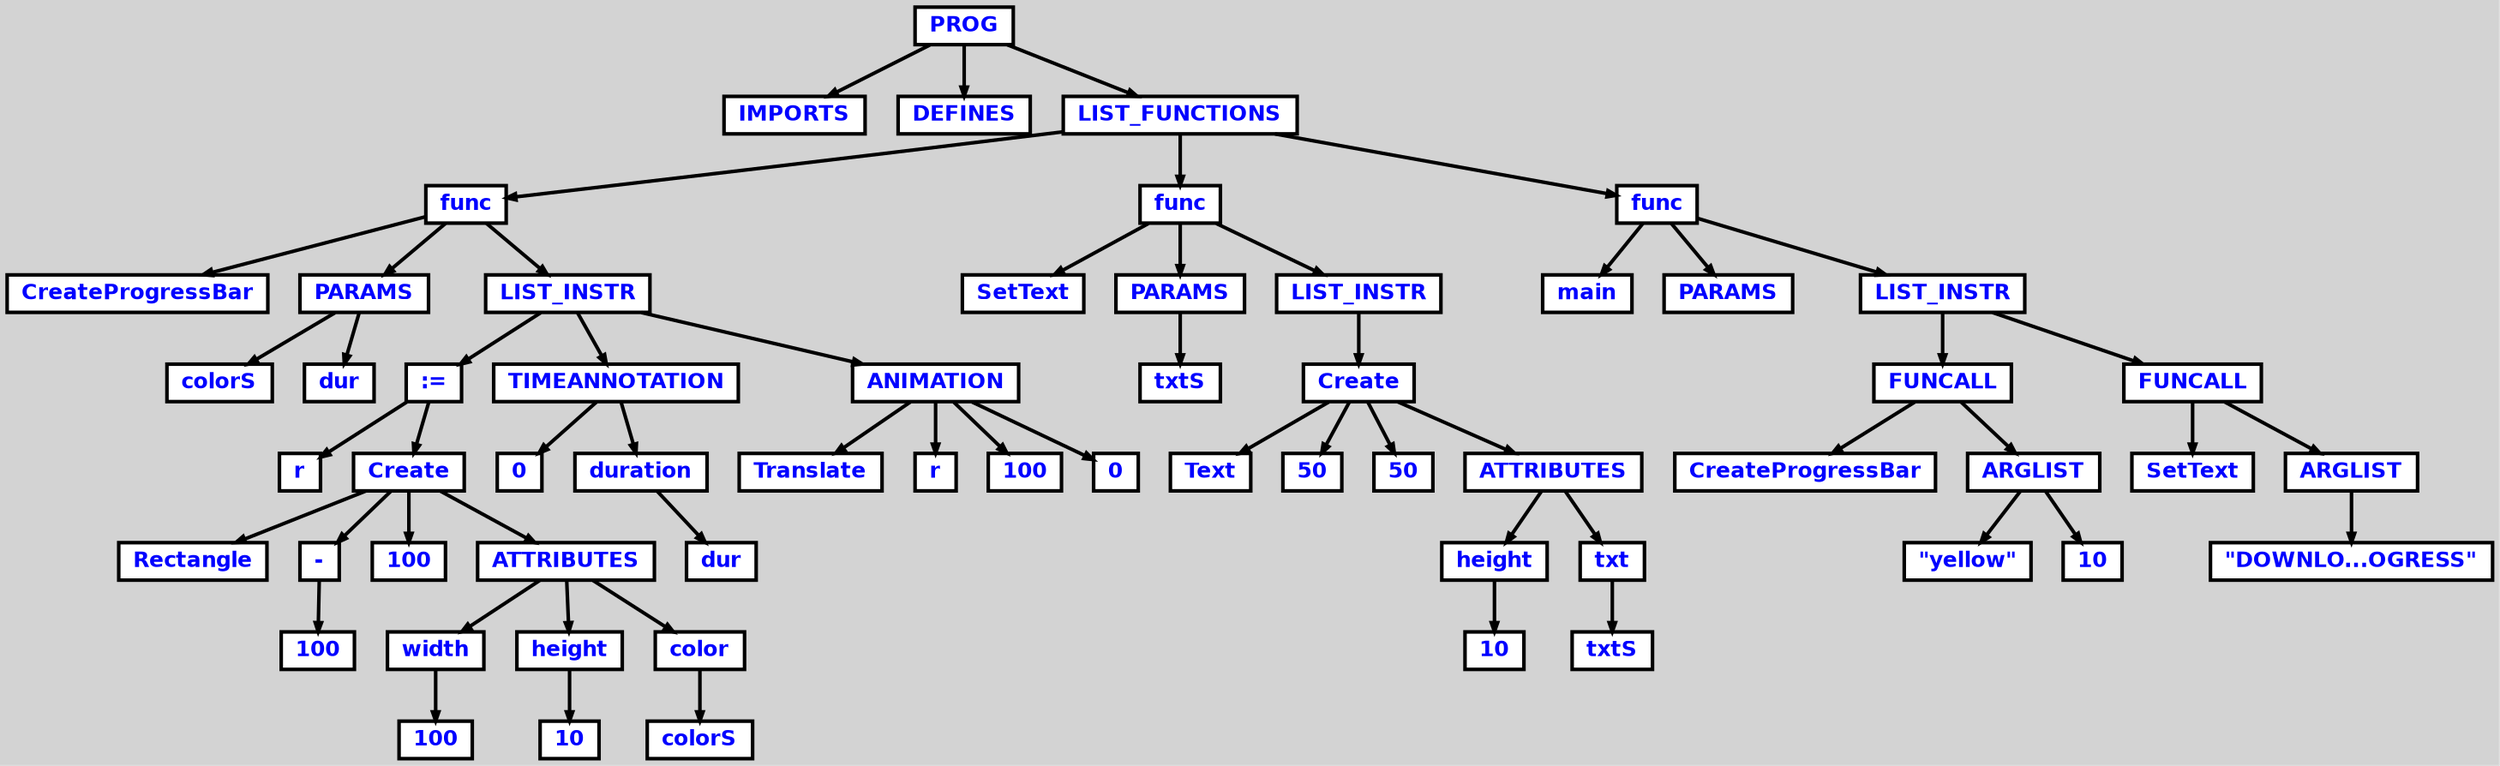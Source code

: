 digraph {

	ordering=out;
	ranksep=.4;
	bgcolor="lightgrey"; node [shape=box, fixedsize=false, fontsize=12, fontname="Helvetica-bold", fontcolor="blue"
		width=.25, height=.25, color="black", fillcolor="white", style="filled, solid, bold"];
	edge [arrowsize=.5, color="black", style="bold"]

  n0 [label="PROG"];
  n1 [label="IMPORTS"];
  n2 [label="DEFINES"];
  n3 [label="LIST_FUNCTIONS"];
  n3 [label="LIST_FUNCTIONS"];
  n4 [label="func"];
  n4 [label="func"];
  n5 [label="CreateProgressBar"];
  n6 [label="PARAMS"];
  n6 [label="PARAMS"];
  n7 [label="colorS"];
  n8 [label="dur"];
  n9 [label="LIST_INSTR"];
  n9 [label="LIST_INSTR"];
  n10 [label=":="];
  n10 [label=":="];
  n11 [label="r"];
  n12 [label="Create"];
  n12 [label="Create"];
  n13 [label="Rectangle"];
  n14 [label="-"];
  n14 [label="-"];
  n15 [label="100"];
  n16 [label="100"];
  n17 [label="ATTRIBUTES"];
  n17 [label="ATTRIBUTES"];
  n18 [label="width"];
  n18 [label="width"];
  n19 [label="100"];
  n20 [label="height"];
  n20 [label="height"];
  n21 [label="10"];
  n22 [label="color"];
  n22 [label="color"];
  n23 [label="colorS"];
  n24 [label="TIMEANNOTATION"];
  n24 [label="TIMEANNOTATION"];
  n25 [label="0"];
  n26 [label="duration"];
  n26 [label="duration"];
  n27 [label="dur"];
  n28 [label="ANIMATION"];
  n28 [label="ANIMATION"];
  n29 [label="Translate"];
  n30 [label="r"];
  n31 [label="100"];
  n32 [label="0"];
  n33 [label="func"];
  n33 [label="func"];
  n34 [label="SetText"];
  n35 [label="PARAMS"];
  n35 [label="PARAMS"];
  n36 [label="txtS"];
  n37 [label="LIST_INSTR"];
  n37 [label="LIST_INSTR"];
  n38 [label="Create"];
  n38 [label="Create"];
  n39 [label="Text"];
  n40 [label="50"];
  n41 [label="50"];
  n42 [label="ATTRIBUTES"];
  n42 [label="ATTRIBUTES"];
  n43 [label="height"];
  n43 [label="height"];
  n44 [label="10"];
  n45 [label="txt"];
  n45 [label="txt"];
  n46 [label="txtS"];
  n47 [label="func"];
  n47 [label="func"];
  n48 [label="main"];
  n49 [label="PARAMS"];
  n50 [label="LIST_INSTR"];
  n50 [label="LIST_INSTR"];
  n51 [label="FUNCALL"];
  n51 [label="FUNCALL"];
  n52 [label="CreateProgressBar"];
  n53 [label="ARGLIST"];
  n53 [label="ARGLIST"];
  n54 [label="\"yellow\""];
  n55 [label="10"];
  n56 [label="FUNCALL"];
  n56 [label="FUNCALL"];
  n57 [label="SetText"];
  n58 [label="ARGLIST"];
  n58 [label="ARGLIST"];
  n59 [label="\"DOWNLO...OGRESS\""];

  n0 -> n1 // "PROG" -> "IMPORTS"
  n0 -> n2 // "PROG" -> "DEFINES"
  n0 -> n3 // "PROG" -> "LIST_FUNCTIONS"
  n3 -> n4 // "LIST_FUNCTIONS" -> "func"
  n4 -> n5 // "func" -> "CreateProgressBar"
  n4 -> n6 // "func" -> "PARAMS"
  n6 -> n7 // "PARAMS" -> "colorS"
  n6 -> n8 // "PARAMS" -> "dur"
  n4 -> n9 // "func" -> "LIST_INSTR"
  n9 -> n10 // "LIST_INSTR" -> ":="
  n10 -> n11 // ":=" -> "r"
  n10 -> n12 // ":=" -> "Create"
  n12 -> n13 // "Create" -> "Rectangle"
  n12 -> n14 // "Create" -> "-"
  n14 -> n15 // "-" -> "100"
  n12 -> n16 // "Create" -> "100"
  n12 -> n17 // "Create" -> "ATTRIBUTES"
  n17 -> n18 // "ATTRIBUTES" -> "width"
  n18 -> n19 // "width" -> "100"
  n17 -> n20 // "ATTRIBUTES" -> "height"
  n20 -> n21 // "height" -> "10"
  n17 -> n22 // "ATTRIBUTES" -> "color"
  n22 -> n23 // "color" -> "colorS"
  n9 -> n24 // "LIST_INSTR" -> "TIMEANNOTATION"
  n24 -> n25 // "TIMEANNOTATION" -> "0"
  n24 -> n26 // "TIMEANNOTATION" -> "duration"
  n26 -> n27 // "duration" -> "dur"
  n9 -> n28 // "LIST_INSTR" -> "ANIMATION"
  n28 -> n29 // "ANIMATION" -> "Translate"
  n28 -> n30 // "ANIMATION" -> "r"
  n28 -> n31 // "ANIMATION" -> "100"
  n28 -> n32 // "ANIMATION" -> "0"
  n3 -> n33 // "LIST_FUNCTIONS" -> "func"
  n33 -> n34 // "func" -> "SetText"
  n33 -> n35 // "func" -> "PARAMS"
  n35 -> n36 // "PARAMS" -> "txtS"
  n33 -> n37 // "func" -> "LIST_INSTR"
  n37 -> n38 // "LIST_INSTR" -> "Create"
  n38 -> n39 // "Create" -> "Text"
  n38 -> n40 // "Create" -> "50"
  n38 -> n41 // "Create" -> "50"
  n38 -> n42 // "Create" -> "ATTRIBUTES"
  n42 -> n43 // "ATTRIBUTES" -> "height"
  n43 -> n44 // "height" -> "10"
  n42 -> n45 // "ATTRIBUTES" -> "txt"
  n45 -> n46 // "txt" -> "txtS"
  n3 -> n47 // "LIST_FUNCTIONS" -> "func"
  n47 -> n48 // "func" -> "main"
  n47 -> n49 // "func" -> "PARAMS"
  n47 -> n50 // "func" -> "LIST_INSTR"
  n50 -> n51 // "LIST_INSTR" -> "FUNCALL"
  n51 -> n52 // "FUNCALL" -> "CreateProgressBar"
  n51 -> n53 // "FUNCALL" -> "ARGLIST"
  n53 -> n54 // "ARGLIST" -> "\"yellow\""
  n53 -> n55 // "ARGLIST" -> "10"
  n50 -> n56 // "LIST_INSTR" -> "FUNCALL"
  n56 -> n57 // "FUNCALL" -> "SetText"
  n56 -> n58 // "FUNCALL" -> "ARGLIST"
  n58 -> n59 // "ARGLIST" -> "\"DOWNLO...OGRESS\""

}
